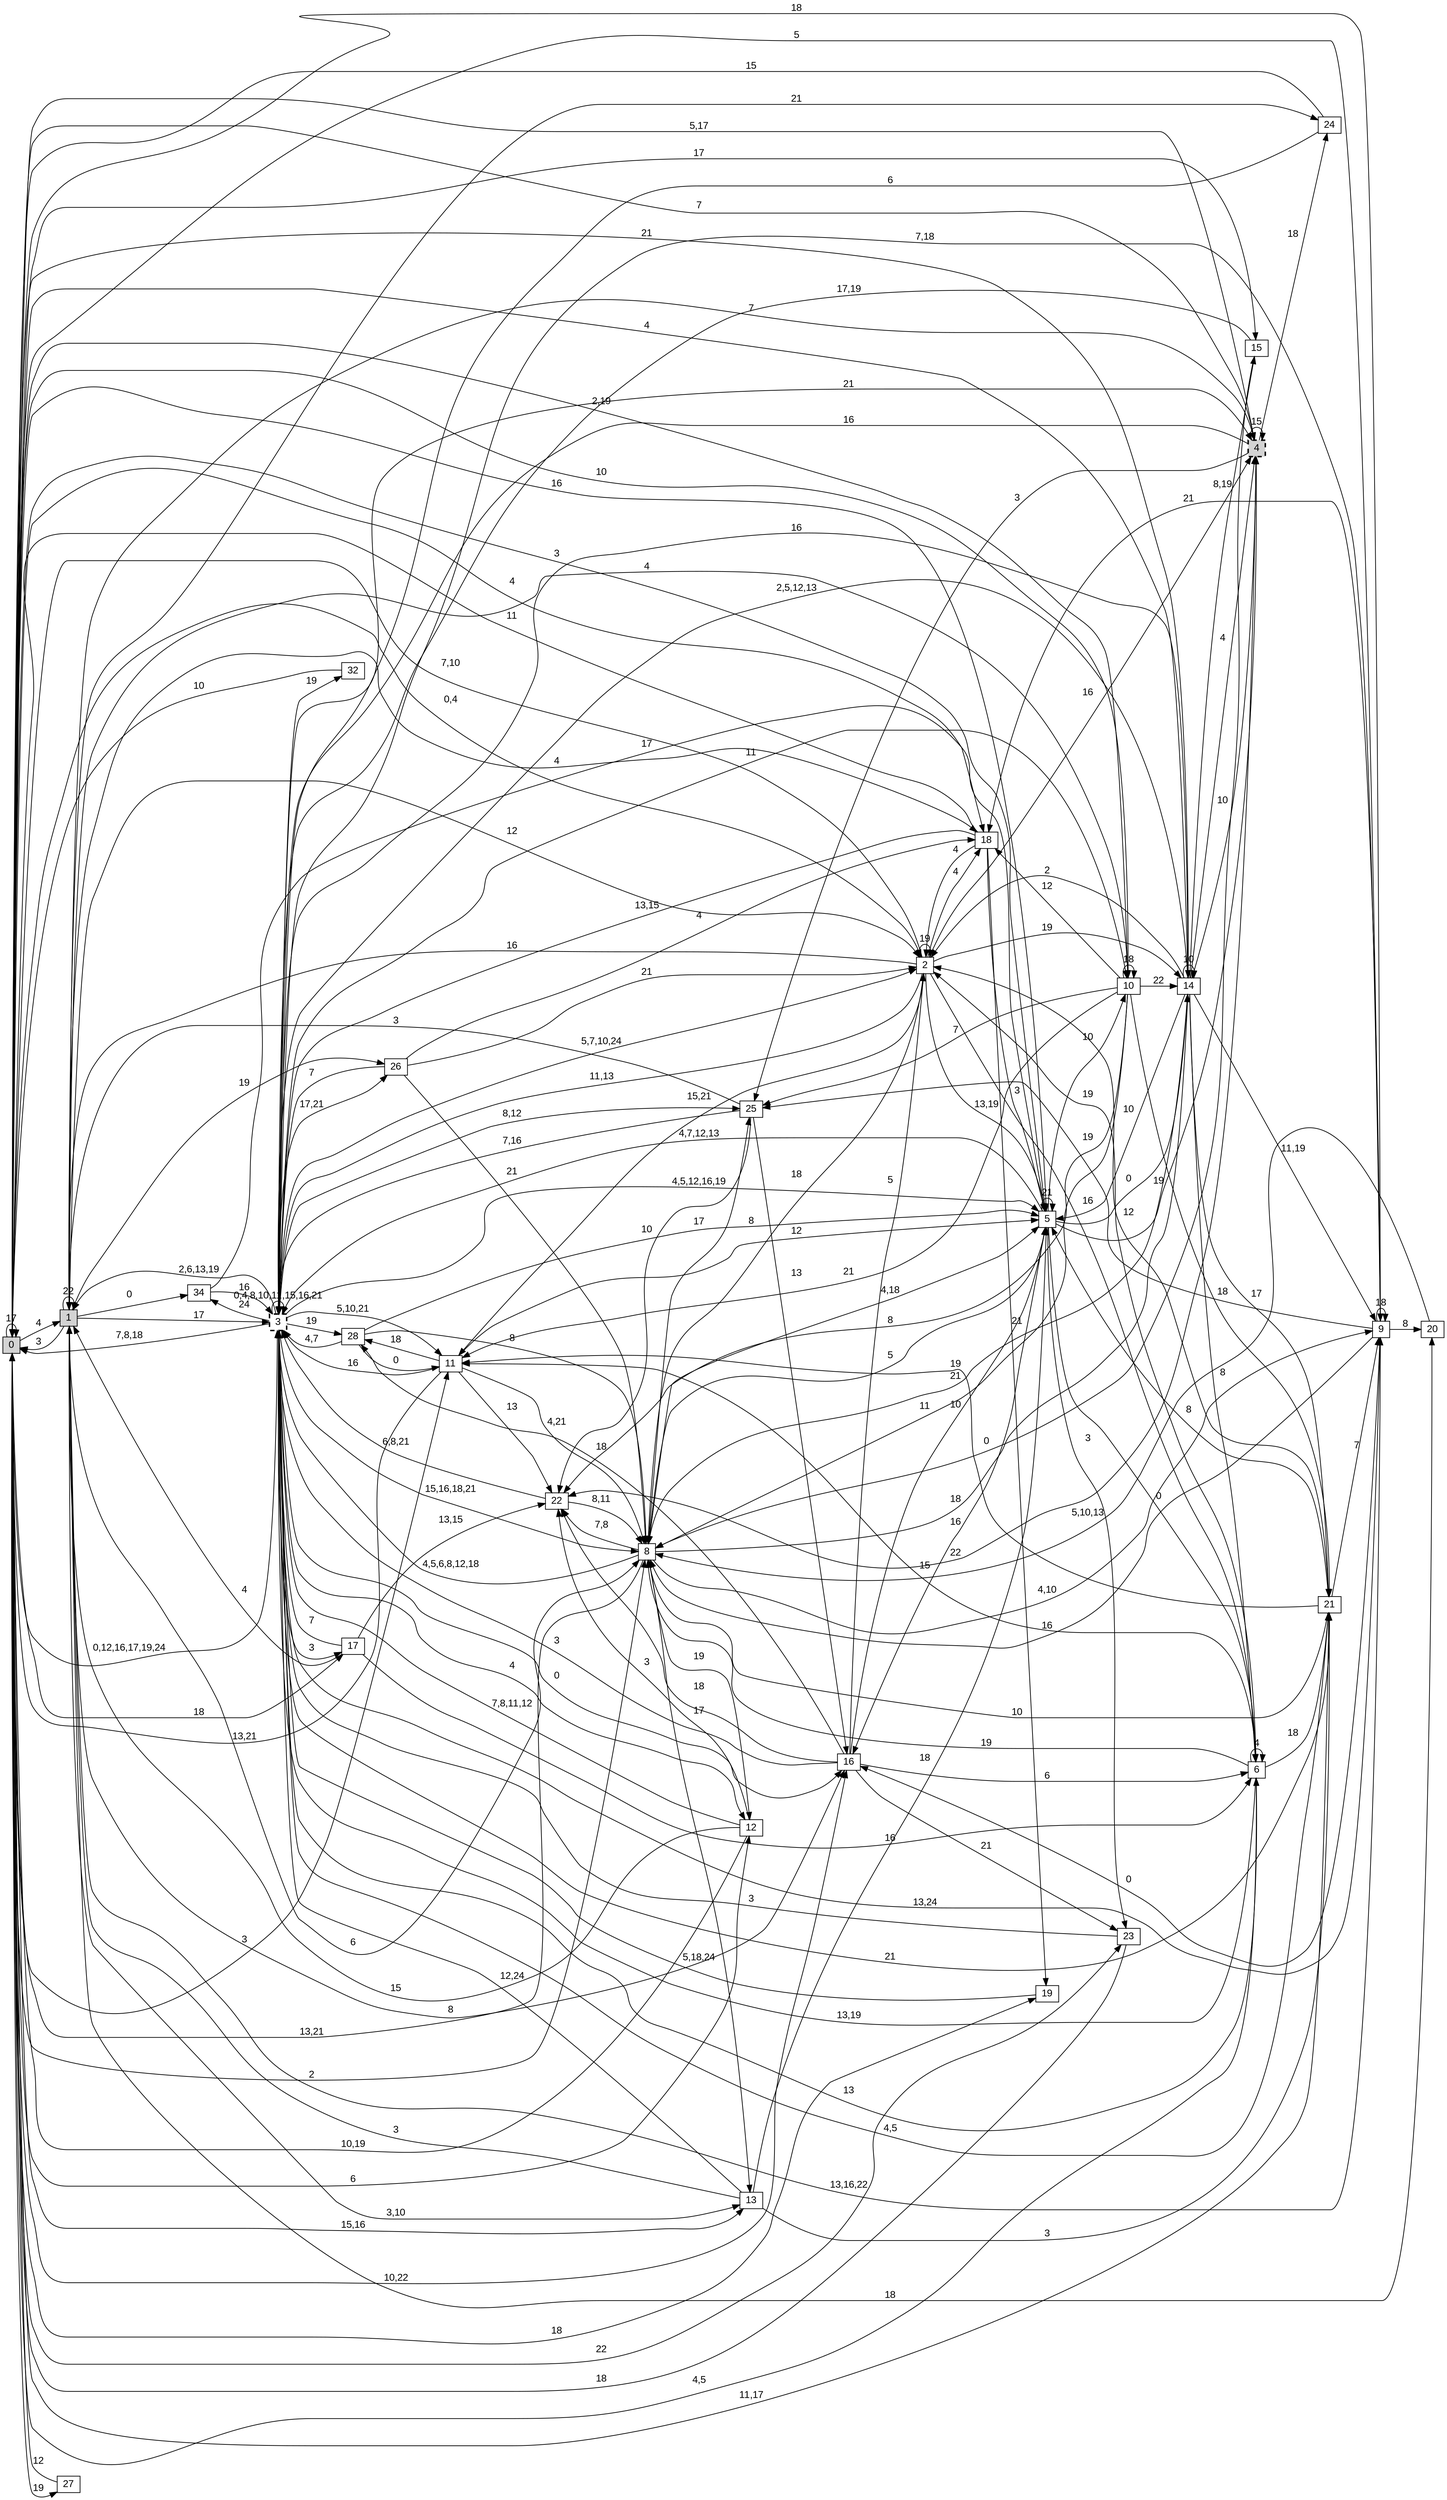 digraph "NDFA" {
  rankdir=LR
  node [shape=box width=0.1 height=0.1 fontname=Arial]
  edge [fontname=Arial]
/* Estados */
 s0 [label="0" style="filled"] /* I:1 F:0 D:0 */
 s1 [label="1" style="filled"] /* I:1 F:0 D:0 */
 s2 [label="2" ] /* I:0 F:0 D:0 */
 s3 [label="3" style="bold,dashed"] /* I:0 F:1 D:0 */
 s4 [label="4" style="filled,bold,dashed"] /* I:1 F:1 D:0 */
 s5 [label="5" ] /* I:0 F:0 D:0 */
 s6 [label="6" ] /* I:0 F:0 D:0 */
 s8 [label="8" ] /* I:0 F:0 D:0 */
 s9 [label="9" ] /* I:0 F:0 D:0 */
 s10 [label="10" ] /* I:0 F:0 D:0 */
 s11 [label="11" ] /* I:0 F:0 D:0 */
 s12 [label="12" ] /* I:0 F:0 D:0 */
 s13 [label="13" ] /* I:0 F:0 D:0 */
 s14 [label="14" ] /* I:0 F:0 D:0 */
 s15 [label="15" ] /* I:0 F:0 D:0 */
 s16 [label="16" ] /* I:0 F:0 D:0 */
 s17 [label="17" ] /* I:0 F:0 D:0 */
 s18 [label="18" ] /* I:0 F:0 D:0 */
 s19 [label="19" ] /* I:0 F:0 D:0 */
 s20 [label="20" ] /* I:0 F:0 D:0 */
 s21 [label="21" ] /* I:0 F:0 D:0 */
 s22 [label="22" ] /* I:0 F:0 D:0 */
 s23 [label="23" ] /* I:0 F:0 D:0 */
 s24 [label="24" ] /* I:0 F:0 D:0 */
 s25 [label="25" ] /* I:0 F:0 D:0 */
 s26 [label="26" ] /* I:0 F:0 D:0 */
 s27 [label="27" ] /* I:0 F:0 D:0 */
 s28 [label="28" ] /* I:0 F:0 D:0 */
 s32 [label="32" ] /* I:0 F:0 D:0 */
 s34 [label="34" ] /* I:0 F:0 D:0 */
/* Transiciones */
  s0 -> s0 [label="17"]
  s0 -> s1 [label="4"]
  s0 -> s2 [label="0,4"]
  s0 -> s3 [label="0,12,16,17,19,24"]
  s0 -> s4 [label="7"]
  s0 -> s5 [label="16"]
  s0 -> s6 [label="4,5"]
  s0 -> s8 [label="2"]
  s0 -> s9 [label="18"]
  s0 -> s10 [label="10"]
  s0 -> s11 [label="3"]
  s0 -> s12 [label="6"]
  s0 -> s13 [label="15,16"]
  s0 -> s14 [label="21"]
  s0 -> s15 [label="17"]
  s0 -> s16 [label="10,22"]
  s0 -> s17 [label="18"]
  s0 -> s18 [label="4"]
  s0 -> s19 [label="18"]
  s0 -> s21 [label="11,17"]
  s0 -> s23 [label="22"]
  s0 -> s27 [label="19"]
  s1 -> s0 [label="3"]
  s1 -> s1 [label="22"]
  s1 -> s2 [label="12"]
  s1 -> s3 [label="17"]
  s1 -> s4 [label="7"]
  s1 -> s8 [label="6"]
  s1 -> s9 [label="13,16,22"]
  s1 -> s10 [label="4"]
  s1 -> s13 [label="3,10"]
  s1 -> s16 [label="8"]
  s1 -> s18 [label="4"]
  s1 -> s20 [label="18"]
  s1 -> s24 [label="21"]
  s1 -> s26 [label="19"]
  s1 -> s34 [label="0"]
  s2 -> s0 [label="7,10"]
  s2 -> s1 [label="16"]
  s2 -> s2 [label="19"]
  s2 -> s3 [label="11,13"]
  s2 -> s4 [label="16"]
  s2 -> s5 [label="13,19"]
  s2 -> s6 [label="16"]
  s2 -> s8 [label="18"]
  s2 -> s11 [label="15,21"]
  s2 -> s14 [label="19"]
  s2 -> s18 [label="4"]
  s3 -> s0 [label="7,8,18"]
  s3 -> s1 [label="2,6,13,19"]
  s3 -> s2 [label="5,7,10,24"]
  s3 -> s3 [label="0,4,8,10,11,15,16,21"]
  s3 -> s4 [label="21"]
  s3 -> s5 [label="4,5,12,16,19"]
  s3 -> s6 [label="13"]
  s3 -> s8 [label="15,16,18,21"]
  s3 -> s9 [label="13,24"]
  s3 -> s10 [label="11"]
  s3 -> s11 [label="5,10,21"]
  s3 -> s12 [label="4"]
  s3 -> s14 [label="16"]
  s3 -> s16 [label="0"]
  s3 -> s17 [label="3"]
  s3 -> s21 [label="21"]
  s3 -> s25 [label="8,12"]
  s3 -> s26 [label="17,21"]
  s3 -> s28 [label="19"]
  s3 -> s32 [label="19"]
  s3 -> s34 [label="24"]
  s4 -> s0 [label="5,17"]
  s4 -> s3 [label="16"]
  s4 -> s4 [label="15"]
  s4 -> s14 [label="10"]
  s4 -> s22 [label="22"]
  s4 -> s24 [label="18"]
  s4 -> s25 [label="3"]
  s5 -> s0 [label="3"]
  s5 -> s3 [label="4,7,12,13"]
  s5 -> s4 [label="19"]
  s5 -> s5 [label="21"]
  s5 -> s6 [label="0"]
  s5 -> s8 [label="5"]
  s5 -> s10 [label="10"]
  s5 -> s14 [label="0"]
  s5 -> s16 [label="16"]
  s5 -> s23 [label="3"]
  s6 -> s2 [label="19"]
  s6 -> s3 [label="13,19"]
  s6 -> s6 [label="4"]
  s6 -> s8 [label="19"]
  s6 -> s11 [label="15"]
  s6 -> s21 [label="18"]
  s8 -> s0 [label="13,21"]
  s8 -> s3 [label="4,5,6,8,12,18"]
  s8 -> s5 [label="4,18"]
  s8 -> s9 [label="4,10"]
  s8 -> s12 [label="19"]
  s8 -> s13 [label="17"]
  s8 -> s14 [label="18"]
  s8 -> s22 [label="7,8"]
  s8 -> s25 [label="17"]
  s9 -> s0 [label="5"]
  s9 -> s3 [label="7,18"]
  s9 -> s8 [label="16"]
  s9 -> s9 [label="18"]
  s9 -> s16 [label="0"]
  s9 -> s18 [label="21"]
  s9 -> s20 [label="8"]
  s9 -> s25 [label="19"]
  s10 -> s0 [label="2,19"]
  s10 -> s8 [label="11"]
  s10 -> s10 [label="18"]
  s10 -> s11 [label="21"]
  s10 -> s14 [label="22"]
  s10 -> s18 [label="12"]
  s10 -> s21 [label="18"]
  s10 -> s22 [label="8"]
  s10 -> s25 [label="7"]
  s11 -> s0 [label="13,21"]
  s11 -> s3 [label="16"]
  s11 -> s5 [label="12"]
  s11 -> s8 [label="4,21"]
  s11 -> s22 [label="13"]
  s11 -> s28 [label="18"]
  s12 -> s0 [label="10,19"]
  s12 -> s1 [label="15"]
  s12 -> s3 [label="7,8,11,12"]
  s12 -> s22 [label="3"]
  s13 -> s1 [label="3"]
  s13 -> s3 [label="12,24"]
  s13 -> s5 [label="18"]
  s13 -> s21 [label="3"]
  s14 -> s0 [label="4"]
  s14 -> s2 [label="2"]
  s14 -> s3 [label="2,5,12,13"]
  s14 -> s4 [label="4"]
  s14 -> s5 [label="10"]
  s14 -> s6 [label="8"]
  s14 -> s8 [label="21"]
  s14 -> s9 [label="11,19"]
  s14 -> s14 [label="10"]
  s14 -> s15 [label="8,19"]
  s14 -> s21 [label="17"]
  s15 -> s3 [label="17,19"]
  s15 -> s8 [label="0"]
  s16 -> s2 [label="5"]
  s16 -> s3 [label="3"]
  s16 -> s5 [label="10"]
  s16 -> s6 [label="6"]
  s16 -> s22 [label="18"]
  s16 -> s23 [label="21"]
  s16 -> s28 [label="18"]
  s17 -> s1 [label="4"]
  s17 -> s3 [label="7"]
  s17 -> s6 [label="16"]
  s17 -> s22 [label="13,15"]
  s18 -> s0 [label="11"]
  s18 -> s2 [label="4"]
  s18 -> s3 [label="13,15"]
  s18 -> s5 [label="3"]
  s18 -> s19 [label="21"]
  s19 -> s3 [label="5,18,24"]
  s20 -> s8 [label="5,10,13"]
  s21 -> s2 [label="12"]
  s21 -> s3 [label="4,5"]
  s21 -> s5 [label="8"]
  s21 -> s8 [label="10"]
  s21 -> s9 [label="7"]
  s21 -> s11 [label="19"]
  s22 -> s3 [label="6,8,21"]
  s22 -> s8 [label="8,11"]
  s23 -> s0 [label="18"]
  s23 -> s3 [label="3"]
  s24 -> s0 [label="15"]
  s24 -> s3 [label="6"]
  s25 -> s1 [label="3"]
  s25 -> s3 [label="7,16"]
  s25 -> s16 [label="13"]
  s25 -> s22 [label="10"]
  s26 -> s2 [label="21"]
  s26 -> s3 [label="7"]
  s26 -> s8 [label="21"]
  s26 -> s18 [label="4"]
  s27 -> s0 [label="12"]
  s28 -> s3 [label="4,7"]
  s28 -> s5 [label="8"]
  s28 -> s8 [label="8"]
  s28 -> s11 [label="0"]
  s32 -> s0 [label="10"]
  s34 -> s3 [label="16"]
  s34 -> s5 [label="17"]
}
